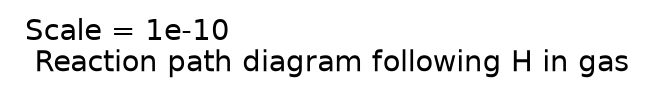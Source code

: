 digraph reaction_paths {
center=1;
 label = "Scale = 1e-10\l Reaction path diagram following H in gas";
 fontname = "Helvetica";
}
